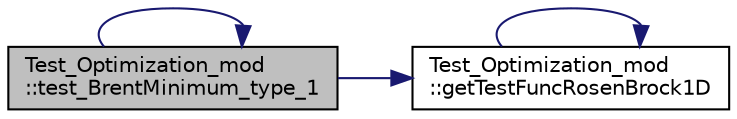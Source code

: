 digraph "Test_Optimization_mod::test_BrentMinimum_type_1"
{
 // LATEX_PDF_SIZE
  edge [fontname="Helvetica",fontsize="10",labelfontname="Helvetica",labelfontsize="10"];
  node [fontname="Helvetica",fontsize="10",shape=record];
  rankdir="LR";
  Node1 [label="Test_Optimization_mod\l::test_BrentMinimum_type_1",height=0.2,width=0.4,color="black", fillcolor="grey75", style="filled", fontcolor="black",tooltip=" "];
  Node1 -> Node2 [color="midnightblue",fontsize="10",style="solid",fontname="Helvetica"];
  Node2 [label="Test_Optimization_mod\l::getTestFuncRosenBrock1D",height=0.2,width=0.4,color="black", fillcolor="white", style="filled",URL="$namespaceTest__Optimization__mod.html#a0ababf813e374358868a26906728996a",tooltip=" "];
  Node2 -> Node2 [color="midnightblue",fontsize="10",style="solid",fontname="Helvetica"];
  Node1 -> Node1 [color="midnightblue",fontsize="10",style="solid",fontname="Helvetica"];
}
